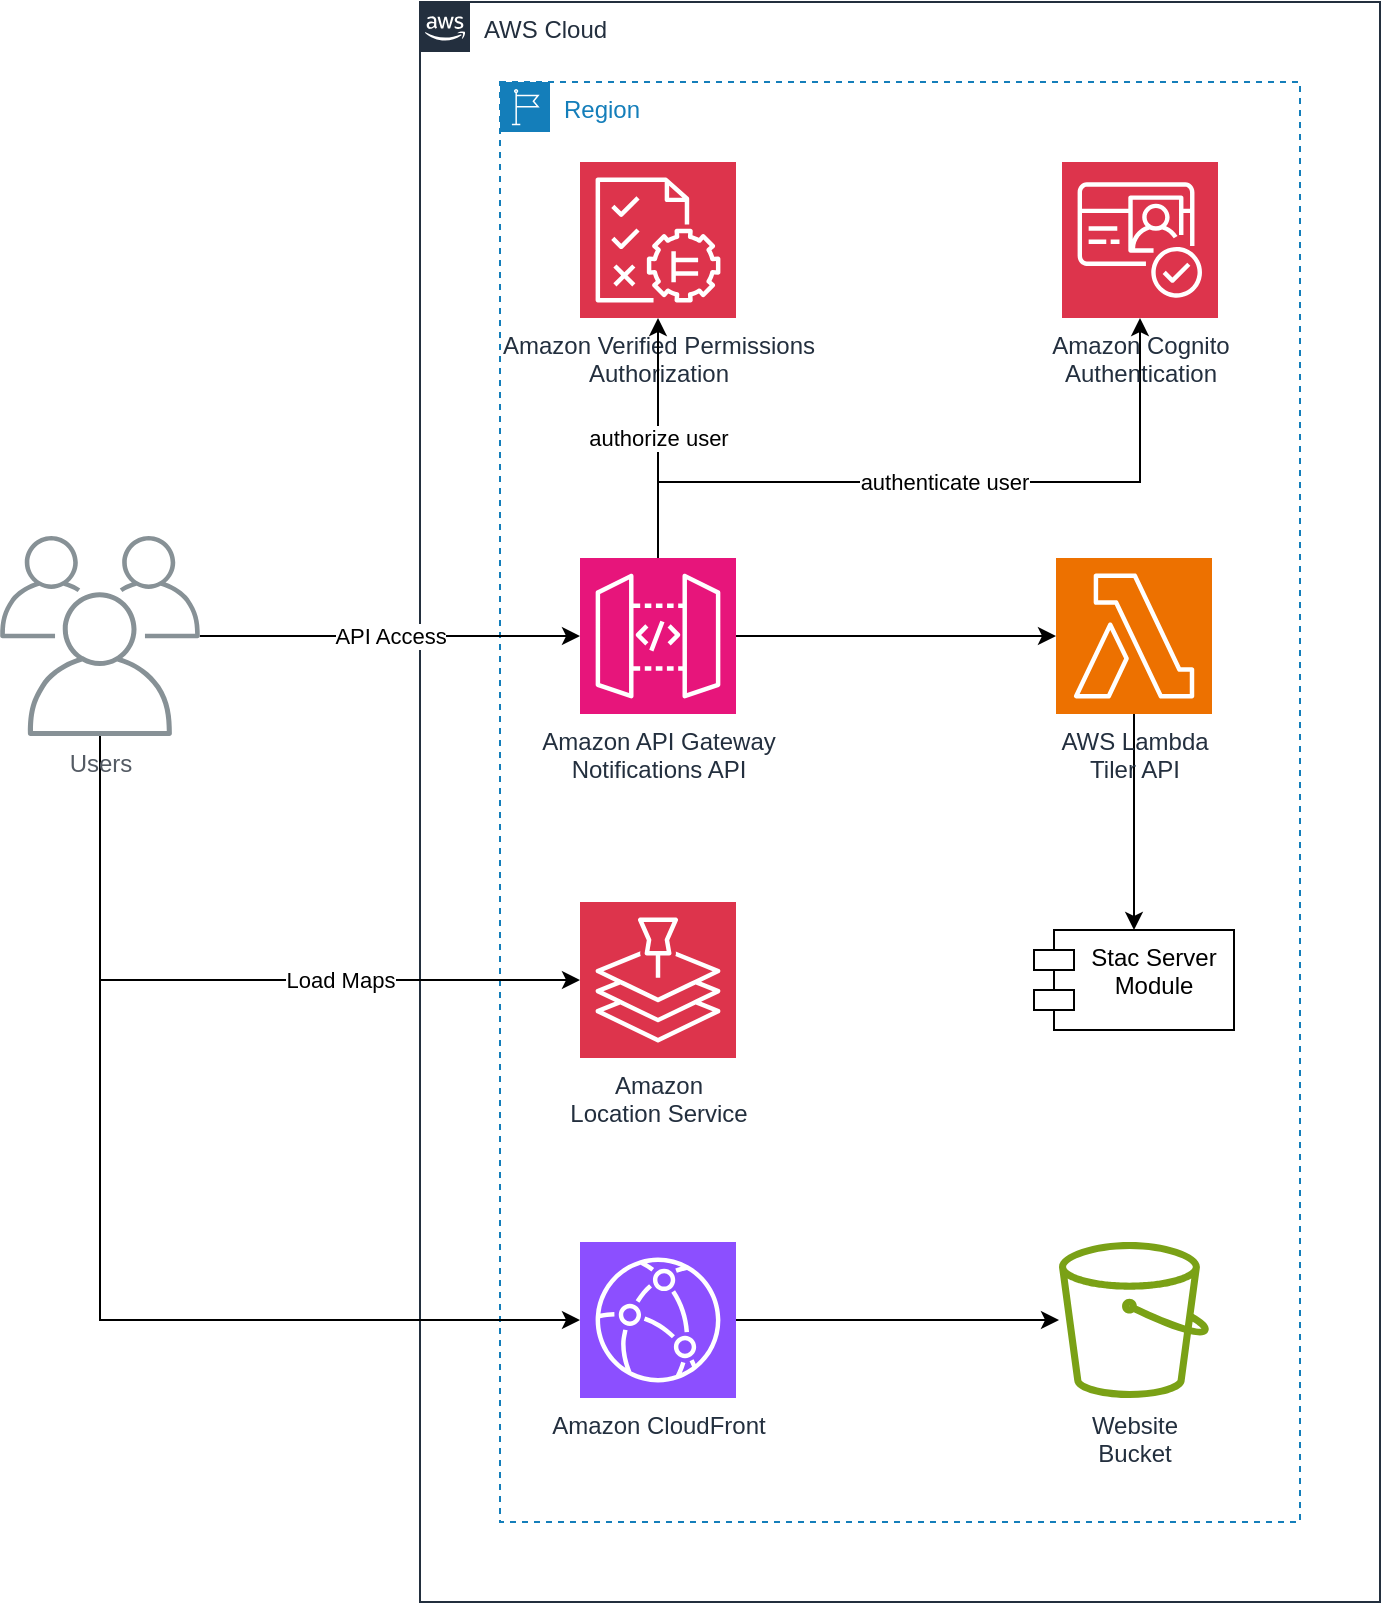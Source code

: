 <mxfile version="21.7.4" type="device">
  <diagram name="Page-1" id="NX638GsAWFpG7GuTiTAv">
    <mxGraphModel dx="1974" dy="935" grid="1" gridSize="10" guides="1" tooltips="1" connect="1" arrows="1" fold="1" page="1" pageScale="1" pageWidth="2339" pageHeight="3300" math="0" shadow="0">
      <root>
        <mxCell id="0" />
        <mxCell id="1" parent="0" />
        <mxCell id="hI_ugBCYkl9Iv8uWBS_N-1" value="AWS Cloud" style="points=[[0,0],[0.25,0],[0.5,0],[0.75,0],[1,0],[1,0.25],[1,0.5],[1,0.75],[1,1],[0.75,1],[0.5,1],[0.25,1],[0,1],[0,0.75],[0,0.5],[0,0.25]];outlineConnect=0;gradientColor=none;html=1;whiteSpace=wrap;fontSize=12;fontStyle=0;container=1;pointerEvents=0;collapsible=0;recursiveResize=0;shape=mxgraph.aws4.group;grIcon=mxgraph.aws4.group_aws_cloud_alt;strokeColor=#232F3E;fillColor=none;verticalAlign=top;align=left;spacingLeft=30;fontColor=#232F3E;dashed=0;" parent="1" vertex="1">
          <mxGeometry x="560" y="360" width="480" height="800" as="geometry" />
        </mxCell>
        <mxCell id="hI_ugBCYkl9Iv8uWBS_N-2" value="Region" style="points=[[0,0],[0.25,0],[0.5,0],[0.75,0],[1,0],[1,0.25],[1,0.5],[1,0.75],[1,1],[0.75,1],[0.5,1],[0.25,1],[0,1],[0,0.75],[0,0.5],[0,0.25]];outlineConnect=0;gradientColor=none;html=1;whiteSpace=wrap;fontSize=12;fontStyle=0;container=1;pointerEvents=0;collapsible=0;recursiveResize=0;shape=mxgraph.aws4.group;grIcon=mxgraph.aws4.group_region;strokeColor=#147EBA;fillColor=none;verticalAlign=top;align=left;spacingLeft=30;fontColor=#147EBA;dashed=1;" parent="hI_ugBCYkl9Iv8uWBS_N-1" vertex="1">
          <mxGeometry x="40" y="40" width="400" height="720" as="geometry" />
        </mxCell>
        <mxCell id="hI_ugBCYkl9Iv8uWBS_N-3" value="Amazon Verified Permissions&lt;br&gt;Authorization" style="sketch=0;points=[[0,0,0],[0.25,0,0],[0.5,0,0],[0.75,0,0],[1,0,0],[0,1,0],[0.25,1,0],[0.5,1,0],[0.75,1,0],[1,1,0],[0,0.25,0],[0,0.5,0],[0,0.75,0],[1,0.25,0],[1,0.5,0],[1,0.75,0]];outlineConnect=0;fontColor=#232F3E;fillColor=#DD344C;strokeColor=#ffffff;dashed=0;verticalLabelPosition=bottom;verticalAlign=top;align=center;html=1;fontSize=12;fontStyle=0;aspect=fixed;shape=mxgraph.aws4.resourceIcon;resIcon=mxgraph.aws4.verified_permissions;" parent="hI_ugBCYkl9Iv8uWBS_N-2" vertex="1">
          <mxGeometry x="40" y="40" width="78" height="78" as="geometry" />
        </mxCell>
        <mxCell id="hI_ugBCYkl9Iv8uWBS_N-18" value="authorize user" style="edgeStyle=orthogonalEdgeStyle;rounded=0;orthogonalLoop=1;jettySize=auto;html=1;" parent="hI_ugBCYkl9Iv8uWBS_N-2" source="hI_ugBCYkl9Iv8uWBS_N-4" target="hI_ugBCYkl9Iv8uWBS_N-3" edge="1">
          <mxGeometry relative="1" as="geometry" />
        </mxCell>
        <mxCell id="hI_ugBCYkl9Iv8uWBS_N-20" value="authenticate user" style="edgeStyle=orthogonalEdgeStyle;rounded=0;orthogonalLoop=1;jettySize=auto;html=1;" parent="hI_ugBCYkl9Iv8uWBS_N-2" source="hI_ugBCYkl9Iv8uWBS_N-4" target="hI_ugBCYkl9Iv8uWBS_N-9" edge="1">
          <mxGeometry relative="1" as="geometry">
            <Array as="points">
              <mxPoint x="79" y="200" />
              <mxPoint x="320" y="200" />
            </Array>
          </mxGeometry>
        </mxCell>
        <mxCell id="hI_ugBCYkl9Iv8uWBS_N-21" style="edgeStyle=orthogonalEdgeStyle;rounded=0;orthogonalLoop=1;jettySize=auto;html=1;" parent="hI_ugBCYkl9Iv8uWBS_N-2" source="hI_ugBCYkl9Iv8uWBS_N-4" target="hI_ugBCYkl9Iv8uWBS_N-10" edge="1">
          <mxGeometry relative="1" as="geometry" />
        </mxCell>
        <mxCell id="hI_ugBCYkl9Iv8uWBS_N-4" value="Amazon API Gateway&lt;br&gt;Notifications API" style="sketch=0;points=[[0,0,0],[0.25,0,0],[0.5,0,0],[0.75,0,0],[1,0,0],[0,1,0],[0.25,1,0],[0.5,1,0],[0.75,1,0],[1,1,0],[0,0.25,0],[0,0.5,0],[0,0.75,0],[1,0.25,0],[1,0.5,0],[1,0.75,0]];outlineConnect=0;fontColor=#232F3E;fillColor=#E7157B;strokeColor=#ffffff;dashed=0;verticalLabelPosition=bottom;verticalAlign=top;align=center;html=1;fontSize=12;fontStyle=0;aspect=fixed;shape=mxgraph.aws4.resourceIcon;resIcon=mxgraph.aws4.api_gateway;" parent="hI_ugBCYkl9Iv8uWBS_N-2" vertex="1">
          <mxGeometry x="40" y="238" width="78" height="78" as="geometry" />
        </mxCell>
        <mxCell id="hI_ugBCYkl9Iv8uWBS_N-9" value="Amazon Cognito&lt;br&gt;Authentication" style="sketch=0;points=[[0,0,0],[0.25,0,0],[0.5,0,0],[0.75,0,0],[1,0,0],[0,1,0],[0.25,1,0],[0.5,1,0],[0.75,1,0],[1,1,0],[0,0.25,0],[0,0.5,0],[0,0.75,0],[1,0.25,0],[1,0.5,0],[1,0.75,0]];outlineConnect=0;fontColor=#232F3E;fillColor=#DD344C;strokeColor=#ffffff;dashed=0;verticalLabelPosition=bottom;verticalAlign=top;align=center;html=1;fontSize=12;fontStyle=0;aspect=fixed;shape=mxgraph.aws4.resourceIcon;resIcon=mxgraph.aws4.cognito;" parent="hI_ugBCYkl9Iv8uWBS_N-2" vertex="1">
          <mxGeometry x="281" y="40" width="78" height="78" as="geometry" />
        </mxCell>
        <mxCell id="hI_ugBCYkl9Iv8uWBS_N-22" style="edgeStyle=orthogonalEdgeStyle;rounded=0;orthogonalLoop=1;jettySize=auto;html=1;" parent="hI_ugBCYkl9Iv8uWBS_N-2" source="hI_ugBCYkl9Iv8uWBS_N-10" target="hI_ugBCYkl9Iv8uWBS_N-16" edge="1">
          <mxGeometry relative="1" as="geometry">
            <mxPoint x="520" y="277" as="targetPoint" />
          </mxGeometry>
        </mxCell>
        <mxCell id="hI_ugBCYkl9Iv8uWBS_N-10" value="AWS Lambda&lt;br&gt;Tiler API" style="sketch=0;points=[[0,0,0],[0.25,0,0],[0.5,0,0],[0.75,0,0],[1,0,0],[0,1,0],[0.25,1,0],[0.5,1,0],[0.75,1,0],[1,1,0],[0,0.25,0],[0,0.5,0],[0,0.75,0],[1,0.25,0],[1,0.5,0],[1,0.75,0]];outlineConnect=0;fontColor=#232F3E;fillColor=#ED7100;strokeColor=#ffffff;dashed=0;verticalLabelPosition=bottom;verticalAlign=top;align=center;html=1;fontSize=12;fontStyle=0;aspect=fixed;shape=mxgraph.aws4.resourceIcon;resIcon=mxgraph.aws4.lambda;" parent="hI_ugBCYkl9Iv8uWBS_N-2" vertex="1">
          <mxGeometry x="278" y="238" width="78" height="78" as="geometry" />
        </mxCell>
        <mxCell id="hI_ugBCYkl9Iv8uWBS_N-16" value="Stac Server&lt;br&gt;Module" style="shape=module;align=left;spacingLeft=20;align=center;verticalAlign=top;whiteSpace=wrap;html=1;" parent="hI_ugBCYkl9Iv8uWBS_N-2" vertex="1">
          <mxGeometry x="267" y="424" width="100" height="50" as="geometry" />
        </mxCell>
        <mxCell id="_Ek_QcNrBnJss5NgGA7--5" style="edgeStyle=orthogonalEdgeStyle;rounded=0;orthogonalLoop=1;jettySize=auto;html=1;" edge="1" parent="hI_ugBCYkl9Iv8uWBS_N-2" source="_Ek_QcNrBnJss5NgGA7--2" target="_Ek_QcNrBnJss5NgGA7--3">
          <mxGeometry relative="1" as="geometry" />
        </mxCell>
        <mxCell id="_Ek_QcNrBnJss5NgGA7--2" value="Amazon CloudFront" style="sketch=0;points=[[0,0,0],[0.25,0,0],[0.5,0,0],[0.75,0,0],[1,0,0],[0,1,0],[0.25,1,0],[0.5,1,0],[0.75,1,0],[1,1,0],[0,0.25,0],[0,0.5,0],[0,0.75,0],[1,0.25,0],[1,0.5,0],[1,0.75,0]];outlineConnect=0;fontColor=#232F3E;fillColor=#8C4FFF;strokeColor=#ffffff;dashed=0;verticalLabelPosition=bottom;verticalAlign=top;align=center;html=1;fontSize=12;fontStyle=0;aspect=fixed;shape=mxgraph.aws4.resourceIcon;resIcon=mxgraph.aws4.cloudfront;" vertex="1" parent="hI_ugBCYkl9Iv8uWBS_N-2">
          <mxGeometry x="40" y="580" width="78" height="78" as="geometry" />
        </mxCell>
        <mxCell id="_Ek_QcNrBnJss5NgGA7--3" value="Website&lt;br&gt;Bucket" style="sketch=0;outlineConnect=0;fontColor=#232F3E;gradientColor=none;fillColor=#7AA116;strokeColor=none;dashed=0;verticalLabelPosition=bottom;verticalAlign=top;align=center;html=1;fontSize=12;fontStyle=0;aspect=fixed;pointerEvents=1;shape=mxgraph.aws4.bucket;movable=1;resizable=1;rotatable=1;deletable=1;editable=1;locked=0;connectable=1;" vertex="1" parent="hI_ugBCYkl9Iv8uWBS_N-2">
          <mxGeometry x="279.5" y="580" width="75" height="78" as="geometry" />
        </mxCell>
        <mxCell id="_Ek_QcNrBnJss5NgGA7--6" value="Amazon&lt;br&gt;Location Service" style="sketch=0;points=[[0,0,0],[0.25,0,0],[0.5,0,0],[0.75,0,0],[1,0,0],[0,1,0],[0.25,1,0],[0.5,1,0],[0.75,1,0],[1,1,0],[0,0.25,0],[0,0.5,0],[0,0.75,0],[1,0.25,0],[1,0.5,0],[1,0.75,0]];outlineConnect=0;fontColor=#232F3E;fillColor=#DD344C;strokeColor=#ffffff;dashed=0;verticalLabelPosition=bottom;verticalAlign=top;align=center;html=1;fontSize=12;fontStyle=0;aspect=fixed;shape=mxgraph.aws4.resourceIcon;resIcon=mxgraph.aws4.location_service;" vertex="1" parent="hI_ugBCYkl9Iv8uWBS_N-2">
          <mxGeometry x="40" y="410" width="78" height="78" as="geometry" />
        </mxCell>
        <mxCell id="hI_ugBCYkl9Iv8uWBS_N-19" value="API Access" style="edgeStyle=orthogonalEdgeStyle;rounded=0;orthogonalLoop=1;jettySize=auto;html=1;" parent="1" source="hI_ugBCYkl9Iv8uWBS_N-13" target="hI_ugBCYkl9Iv8uWBS_N-4" edge="1">
          <mxGeometry relative="1" as="geometry" />
        </mxCell>
        <mxCell id="_Ek_QcNrBnJss5NgGA7--9" style="edgeStyle=orthogonalEdgeStyle;rounded=0;orthogonalLoop=1;jettySize=auto;html=1;" edge="1" parent="1" source="hI_ugBCYkl9Iv8uWBS_N-13" target="_Ek_QcNrBnJss5NgGA7--2">
          <mxGeometry relative="1" as="geometry">
            <Array as="points">
              <mxPoint x="400" y="1019" />
            </Array>
          </mxGeometry>
        </mxCell>
        <mxCell id="_Ek_QcNrBnJss5NgGA7--11" value="Load Maps" style="edgeStyle=orthogonalEdgeStyle;rounded=0;orthogonalLoop=1;jettySize=auto;html=1;" edge="1" parent="1" source="hI_ugBCYkl9Iv8uWBS_N-13" target="_Ek_QcNrBnJss5NgGA7--6">
          <mxGeometry x="0.337" relative="1" as="geometry">
            <Array as="points">
              <mxPoint x="400" y="849" />
            </Array>
            <mxPoint as="offset" />
          </mxGeometry>
        </mxCell>
        <mxCell id="hI_ugBCYkl9Iv8uWBS_N-13" value="Users" style="sketch=0;outlineConnect=0;gradientColor=none;fontColor=#545B64;strokeColor=none;fillColor=#879196;dashed=0;verticalLabelPosition=bottom;verticalAlign=top;align=center;html=1;fontSize=12;fontStyle=0;aspect=fixed;shape=mxgraph.aws4.illustration_users;pointerEvents=1" parent="1" vertex="1">
          <mxGeometry x="350" y="627" width="100" height="100" as="geometry" />
        </mxCell>
      </root>
    </mxGraphModel>
  </diagram>
</mxfile>
